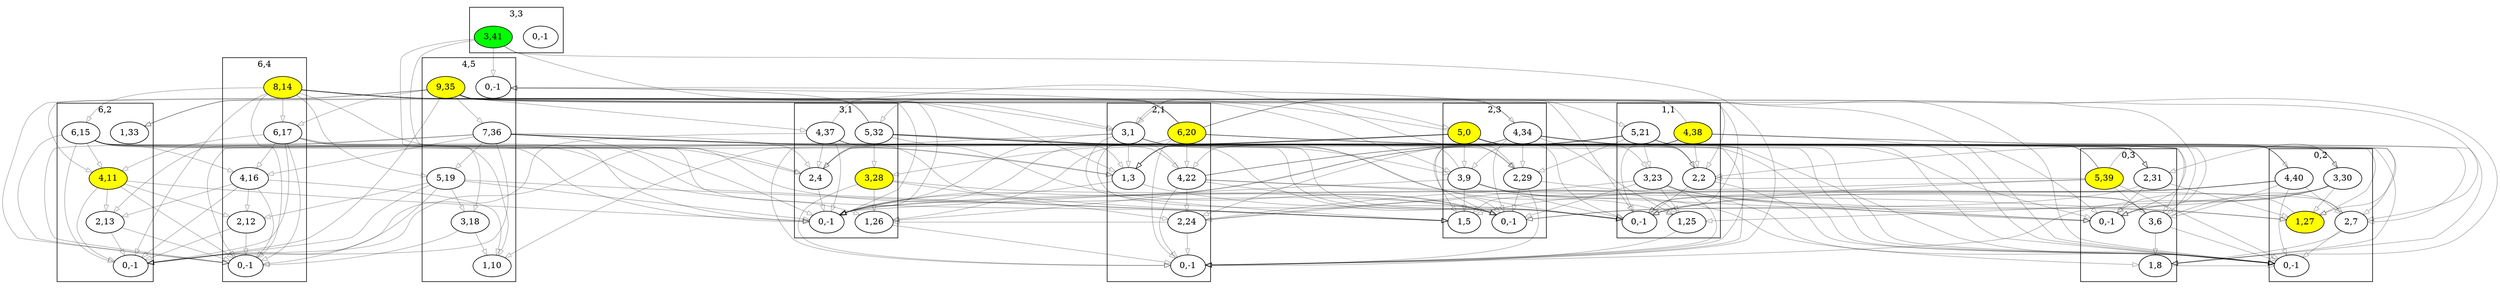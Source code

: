 digraph "example1.txt" {
	compound=true
	subgraph cluster2_3 {
		label="2,3"
		battery2_3_0 [label="0,-1" pos="5.6,8.399999999999999!"]
		battery2_3_1 [label="1,5" pos="6.6,8.399999999999999!"]
		battery2_3_2 [label="2,29" pos="7.6,8.399999999999999!"]
		battery2_3_3 [label="3,9" pos="5.6,7.399999999999999!"]
		battery2_3_4 [label="4,34" pos="6.6,7.399999999999999!"]
		battery2_3_5 [label="5,0" fillcolor=yellow pos="7.6,7.399999999999999!" style=filled]
	}
	subgraph cluster6_2 {
		label="6,2"
		battery6_2_0 [label="0,-1" pos="16.799999999999997,11.2!"]
		battery6_2_1 [label="1,33" pos="17.799999999999997,11.2!"]
		battery6_2_2 [label="2,13" pos="18.799999999999997,11.2!"]
		battery6_2_4 [label="4,11" fillcolor=yellow pos="16.799999999999997,10.2!" style=filled]
		battery6_2_6 [label="6,15" pos="17.799999999999997,10.2!"]
	}
	subgraph cluster6_4 {
		label="6,4"
		battery6_4_0 [label="0,-1" pos="16.799999999999997,5.6!"]
		battery6_4_2 [label="2,12" pos="17.799999999999997,5.6!"]
		battery6_4_4 [label="4,16" pos="18.799999999999997,5.6!"]
		battery6_4_6 [label="6,17" pos="16.799999999999997,4.6!"]
		battery6_4_8 [label="8,14" fillcolor=yellow pos="17.799999999999997,4.6!" style=filled]
	}
	subgraph cluster2_1 {
		label="2,1"
		battery2_1_0 [label="0,-1" pos="5.6,14.0!"]
		battery2_1_1 [label="1,3" pos="6.6,14.0!"]
		battery2_1_2 [label="2,24" pos="7.6,14.0!"]
		battery2_1_3 [label="3,1" pos="5.6,13.0!"]
		battery2_1_4 [label="4,22" pos="6.6,13.0!"]
		battery2_1_6 [label="6,20" fillcolor=yellow pos="7.6,13.0!" style=filled]
	}
	subgraph cluster4_5 {
		label="4,5"
		battery4_5_0 [label="0,-1" pos="11.2,2.8!"]
		battery4_5_1 [label="1,10" pos="12.2,2.8!"]
		battery4_5_3 [label="3,18" pos="13.2,2.8!"]
		battery4_5_5 [label="5,19" pos="11.2,1.7999999999999998!"]
		battery4_5_7 [label="7,36" pos="12.2,1.7999999999999998!"]
		battery4_5_9 [label="9,35" fillcolor=yellow pos="13.2,1.7999999999999998!" style=filled]
	}
	subgraph cluster3_1 {
		label="3,1"
		battery3_1_0 [label="0,-1" pos="8.399999999999999,14.0!"]
		battery3_1_1 [label="1,26" pos="9.399999999999999,14.0!"]
		battery3_1_2 [label="2,4" pos="10.399999999999999,14.0!"]
		battery3_1_3 [label="3,28" fillcolor=yellow pos="8.399999999999999,13.0!" style=filled]
		battery3_1_4 [label="4,37" pos="9.399999999999999,13.0!"]
		battery3_1_5 [label="5,32" pos="10.399999999999999,13.0!"]
	}
	subgraph cluster1_1 {
		label="1,1"
		battery1_1_0 [label="0,-1" pos="2.8,14.0!"]
		battery1_1_1 [label="1,25" pos="3.8,14.0!"]
		battery1_1_2 [label="2,2" pos="4.8,14.0!"]
		battery1_1_3 [label="3,23" pos="2.8,13.0!"]
		battery1_1_4 [label="4,38" fillcolor=yellow pos="3.8,13.0!" style=filled]
		battery1_1_5 [label="5,21" pos="4.8,13.0!"]
	}
	subgraph cluster0_2 {
		label="0,2"
		battery0_2_0 [label="0,-1" pos="0.0,11.2!"]
		battery0_2_1 [label="1,27" fillcolor=yellow pos="1.0,11.2!" style=filled]
		battery0_2_2 [label="2,7" pos="2.0,11.2!"]
		battery0_2_3 [label="3,30" pos="0.0,10.2!"]
		battery0_2_4 [label="4,40" pos="1.0,10.2!"]
	}
	subgraph cluster0_3 {
		label="0,3"
		battery0_3_0 [label="0,-1" pos="0.0,8.399999999999999!"]
		battery0_3_1 [label="1,8" pos="1.0,8.399999999999999!"]
		battery0_3_2 [label="2,31" pos="2.0,8.399999999999999!"]
		battery0_3_3 [label="3,6" pos="0.0,7.399999999999999!"]
		battery0_3_5 [label="5,39" fillcolor=yellow pos="1.0,7.399999999999999!" style=filled]
	}
	subgraph cluster3_3 {
		label="3,3"
		battery3_3_0 [label="0,-1" pos="8.399999999999999,8.399999999999999!"]
		battery3_3_3 [label="3,41" fillcolor=green pos="9.399999999999999,8.399999999999999!" style=filled]
	}
	battery2_3_5 -> battery2_1_3 [color="#00000055" fillcolor=none]
	battery2_3_5 -> battery0_3_3 [color="#00000055" fillcolor=none]
	battery2_3_5 -> battery1_1_2 [color="#00000055" fillcolor=none]
	battery2_3_5 -> battery3_1_2 [color="#00000055" fillcolor=none]
	battery2_3_5 -> battery0_2_2 [color="#00000055" fillcolor=none]
	battery2_3_5 -> battery6_2_0 [color="#00000055" fillcolor=none]
	battery2_3_5 -> battery6_4_0 [color="#00000055" fillcolor=none]
	battery2_3_5 -> battery1_1_0 [color="#00000055" fillcolor=none]
	battery2_3_5 -> battery3_1_0 [color="#00000055" fillcolor=none]
	battery2_3_5 -> battery0_2_0 [color="#00000055" fillcolor=none]
	battery2_3_5 -> battery4_5_1 [color="#00000055" fillcolor=none]
	battery2_3_5 -> battery2_3_3 [color="#00000055" fillcolor=none]
	battery2_3_3 -> battery2_1_1 [color="#00000055" fillcolor=none]
	battery2_3_3 -> battery0_3_1 [color="#00000055" fillcolor=none]
	battery2_3_3 -> battery1_1_0 [color="#00000055" fillcolor=none]
	battery2_3_3 -> battery3_1_0 [color="#00000055" fillcolor=none]
	battery2_3_3 -> battery0_2_0 [color="#00000055" fillcolor=none]
	battery2_3_3 -> battery2_3_1 [color="#00000055" fillcolor=none]
	battery2_3_2 -> battery2_1_0 [color="#00000055" fillcolor=none]
	battery2_3_2 -> battery0_3_0 [color="#00000055" fillcolor=none]
	battery2_3_2 -> battery2_3_0 [color="#00000055" fillcolor=none]
	battery2_3_4 -> battery2_1_2 [color="#00000055" fillcolor=none]
	battery2_3_4 -> battery0_3_2 [color="#00000055" fillcolor=none]
	battery2_3_4 -> battery1_1_1 [color="#00000055" fillcolor=none]
	battery2_3_4 -> battery3_1_1 [color="#00000055" fillcolor=none]
	battery2_3_4 -> battery0_2_1 [color="#00000055" fillcolor=none]
	battery2_3_4 -> battery4_5_0 [color="#00000055" fillcolor=none]
	battery2_3_4 -> battery2_1_0 [color="#00000055" fillcolor=none]
	battery2_3_4 -> battery0_3_0 [color="#00000055" fillcolor=none]
	battery2_3_4 -> battery2_3_2 [color="#00000055" fillcolor=none]
	battery2_3_4 -> battery2_3_0 [color="#00000055" fillcolor=none]
	battery6_2_4 -> battery6_4_2 [color="#00000055" fillcolor=none]
	battery6_2_4 -> battery3_1_0 [color="#00000055" fillcolor=none]
	battery6_2_4 -> battery6_4_0 [color="#00000055" fillcolor=none]
	battery6_2_4 -> battery6_2_2 [color="#00000055" fillcolor=none]
	battery6_2_4 -> battery6_2_0 [color="#00000055" fillcolor=none]
	battery6_2_2 -> battery6_4_0 [color="#00000055" fillcolor=none]
	battery6_2_2 -> battery6_2_0 [color="#00000055" fillcolor=none]
	battery6_2_6 -> battery6_4_4 [color="#00000055" fillcolor=none]
	battery6_2_6 -> battery3_1_2 [color="#00000055" fillcolor=none]
	battery6_2_6 -> battery2_1_1 [color="#00000055" fillcolor=none]
	battery6_2_6 -> battery1_1_0 [color="#00000055" fillcolor=none]
	battery6_2_6 -> battery0_2_0 [color="#00000055" fillcolor=none]
	battery6_2_6 -> battery3_1_0 [color="#00000055" fillcolor=none]
	battery6_2_6 -> battery6_4_0 [color="#00000055" fillcolor=none]
	battery6_2_6 -> battery2_3_1 [color="#00000055" fillcolor=none]
	battery6_2_6 -> battery4_5_1 [color="#00000055" fillcolor=none]
	battery6_2_6 -> battery6_2_4 [color="#00000055" fillcolor=none]
	battery6_2_6 -> battery6_2_0 [color="#00000055" fillcolor=none]
	battery6_4_2 -> battery6_2_0 [color="#00000055" fillcolor=none]
	battery6_4_2 -> battery6_4_0 [color="#00000055" fillcolor=none]
	battery6_4_8 -> battery6_2_6 [color="#00000055" fillcolor=none]
	battery6_4_8 -> battery4_5_5 [color="#00000055" fillcolor=none]
	battery6_4_8 -> battery2_3_3 [color="#00000055" fillcolor=none]
	battery6_4_8 -> battery3_1_2 [color="#00000055" fillcolor=none]
	battery6_4_8 -> battery2_1_1 [color="#00000055" fillcolor=none]
	battery6_4_8 -> battery0_3_1 [color="#00000055" fillcolor=none]
	battery6_4_8 -> battery1_1_0 [color="#00000055" fillcolor=none]
	battery6_4_8 -> battery0_2_0 [color="#00000055" fillcolor=none]
	battery6_4_8 -> battery3_1_0 [color="#00000055" fillcolor=none]
	battery6_4_8 -> battery6_2_0 [color="#00000055" fillcolor=none]
	battery6_4_8 -> battery6_4_6 [color="#00000055" fillcolor=none]
	battery6_4_8 -> battery6_4_0 [color="#00000055" fillcolor=none]
	battery6_4_4 -> battery6_2_2 [color="#00000055" fillcolor=none]
	battery6_4_4 -> battery6_2_0 [color="#00000055" fillcolor=none]
	battery6_4_4 -> battery4_5_1 [color="#00000055" fillcolor=none]
	battery6_4_4 -> battery6_4_2 [color="#00000055" fillcolor=none]
	battery6_4_4 -> battery6_4_0 [color="#00000055" fillcolor=none]
	battery6_4_6 -> battery6_2_4 [color="#00000055" fillcolor=none]
	battery6_4_6 -> battery4_5_3 [color="#00000055" fillcolor=none]
	battery6_4_6 -> battery3_1_0 [color="#00000055" fillcolor=none]
	battery6_4_6 -> battery6_2_0 [color="#00000055" fillcolor=none]
	battery6_4_6 -> battery2_3_1 [color="#00000055" fillcolor=none]
	battery6_4_6 -> battery6_4_4 [color="#00000055" fillcolor=none]
	battery6_4_6 -> battery6_4_0 [color="#00000055" fillcolor=none]
	battery2_1_3 -> battery1_1_2 [color="#00000055" fillcolor=none]
	battery2_1_3 -> battery3_1_2 [color="#00000055" fillcolor=none]
	battery2_1_3 -> battery0_2_0 [color="#00000055" fillcolor=none]
	battery2_1_3 -> battery1_1_0 [color="#00000055" fillcolor=none]
	battery2_1_3 -> battery3_1_0 [color="#00000055" fillcolor=none]
	battery2_1_3 -> battery2_3_1 [color="#00000055" fillcolor=none]
	battery2_1_3 -> battery2_1_1 [color="#00000055" fillcolor=none]
	battery2_1_1 -> battery1_1_0 [color="#00000055" fillcolor=none]
	battery2_1_1 -> battery3_1_0 [color="#00000055" fillcolor=none]
	battery2_1_6 -> battery1_1_5 [color="#00000055" fillcolor=none]
	battery2_1_6 -> battery3_1_5 [color="#00000055" fillcolor=none]
	battery2_1_6 -> battery2_3_4 [color="#00000055" fillcolor=none]
	battery2_1_6 -> battery0_2_3 [color="#00000055" fillcolor=none]
	battery2_1_6 -> battery0_3_2 [color="#00000055" fillcolor=none]
	battery2_1_6 -> battery4_5_0 [color="#00000055" fillcolor=none]
	battery2_1_6 -> battery0_3_0 [color="#00000055" fillcolor=none]
	battery2_1_6 -> battery2_3_0 [color="#00000055" fillcolor=none]
	battery2_1_6 -> battery6_2_1 [color="#00000055" fillcolor=none]
	battery2_1_6 -> battery2_1_4 [color="#00000055" fillcolor=none]
	battery2_1_6 -> battery2_1_0 [color="#00000055" fillcolor=none]
	battery2_1_4 -> battery1_1_3 [color="#00000055" fillcolor=none]
	battery2_1_4 -> battery3_1_3 [color="#00000055" fillcolor=none]
	battery2_1_4 -> battery2_3_2 [color="#00000055" fillcolor=none]
	battery2_1_4 -> battery0_2_1 [color="#00000055" fillcolor=none]
	battery2_1_4 -> battery0_3_0 [color="#00000055" fillcolor=none]
	battery2_1_4 -> battery2_3_0 [color="#00000055" fillcolor=none]
	battery2_1_4 -> battery2_1_2 [color="#00000055" fillcolor=none]
	battery2_1_4 -> battery2_1_0 [color="#00000055" fillcolor=none]
	battery2_1_2 -> battery1_1_1 [color="#00000055" fillcolor=none]
	battery2_1_2 -> battery3_1_1 [color="#00000055" fillcolor=none]
	battery2_1_2 -> battery2_3_0 [color="#00000055" fillcolor=none]
	battery2_1_2 -> battery2_1_0 [color="#00000055" fillcolor=none]
	battery4_5_3 -> battery6_4_0 [color="#00000055" fillcolor=none]
	battery4_5_3 -> battery4_5_1 [color="#00000055" fillcolor=none]
	battery4_5_5 -> battery6_4_2 [color="#00000055" fillcolor=none]
	battery4_5_5 -> battery3_1_0 [color="#00000055" fillcolor=none]
	battery4_5_5 -> battery6_2_0 [color="#00000055" fillcolor=none]
	battery4_5_5 -> battery6_4_0 [color="#00000055" fillcolor=none]
	battery4_5_5 -> battery2_3_1 [color="#00000055" fillcolor=none]
	battery4_5_5 -> battery4_5_3 [color="#00000055" fillcolor=none]
	battery4_5_9 -> battery6_4_6 [color="#00000055" fillcolor=none]
	battery4_5_9 -> battery2_3_5 [color="#00000055" fillcolor=none]
	battery4_5_9 -> battery3_1_4 [color="#00000055" fillcolor=none]
	battery4_5_9 -> battery6_2_4 [color="#00000055" fillcolor=none]
	battery4_5_9 -> battery2_1_3 [color="#00000055" fillcolor=none]
	battery4_5_9 -> battery0_3_3 [color="#00000055" fillcolor=none]
	battery4_5_9 -> battery1_1_2 [color="#00000055" fillcolor=none]
	battery4_5_9 -> battery0_2_2 [color="#00000055" fillcolor=none]
	battery4_5_9 -> battery1_1_0 [color="#00000055" fillcolor=none]
	battery4_5_9 -> battery0_2_0 [color="#00000055" fillcolor=none]
	battery4_5_9 -> battery3_1_0 [color="#00000055" fillcolor=none]
	battery4_5_9 -> battery6_2_0 [color="#00000055" fillcolor=none]
	battery4_5_9 -> battery6_4_0 [color="#00000055" fillcolor=none]
	battery4_5_9 -> battery4_5_7 [color="#00000055" fillcolor=none]
	battery4_5_7 -> battery6_4_4 [color="#00000055" fillcolor=none]
	battery4_5_7 -> battery2_3_3 [color="#00000055" fillcolor=none]
	battery4_5_7 -> battery3_1_2 [color="#00000055" fillcolor=none]
	battery4_5_7 -> battery6_2_2 [color="#00000055" fillcolor=none]
	battery4_5_7 -> battery2_1_1 [color="#00000055" fillcolor=none]
	battery4_5_7 -> battery0_3_1 [color="#00000055" fillcolor=none]
	battery4_5_7 -> battery1_1_0 [color="#00000055" fillcolor=none]
	battery4_5_7 -> battery0_2_0 [color="#00000055" fillcolor=none]
	battery4_5_7 -> battery3_1_0 [color="#00000055" fillcolor=none]
	battery4_5_7 -> battery6_2_0 [color="#00000055" fillcolor=none]
	battery4_5_7 -> battery6_4_0 [color="#00000055" fillcolor=none]
	battery4_5_7 -> battery4_5_5 [color="#00000055" fillcolor=none]
	battery3_1_2 -> battery2_1_1 [color="#00000055" fillcolor=none]
	battery3_1_2 -> battery3_1_0 [color="#00000055" fillcolor=none]
	battery3_1_1 -> battery2_1_0 [color="#00000055" fillcolor=none]
	battery3_1_3 -> battery2_1_2 [color="#00000055" fillcolor=none]
	battery3_1_3 -> battery2_3_0 [color="#00000055" fillcolor=none]
	battery3_1_3 -> battery2_1_0 [color="#00000055" fillcolor=none]
	battery3_1_3 -> battery3_1_1 [color="#00000055" fillcolor=none]
	battery3_1_5 -> battery2_1_4 [color="#00000055" fillcolor=none]
	battery3_1_5 -> battery2_3_2 [color="#00000055" fillcolor=none]
	battery3_1_5 -> battery1_1_1 [color="#00000055" fillcolor=none]
	battery3_1_5 -> battery0_2_1 [color="#00000055" fillcolor=none]
	battery3_1_5 -> battery4_5_0 [color="#00000055" fillcolor=none]
	battery3_1_5 -> battery0_3_0 [color="#00000055" fillcolor=none]
	battery3_1_5 -> battery2_3_0 [color="#00000055" fillcolor=none]
	battery3_1_5 -> battery2_1_0 [color="#00000055" fillcolor=none]
	battery3_1_5 -> battery6_2_1 [color="#00000055" fillcolor=none]
	battery3_1_5 -> battery3_1_3 [color="#00000055" fillcolor=none]
	battery3_1_4 -> battery2_1_3 [color="#00000055" fillcolor=none]
	battery3_1_4 -> battery1_1_0 [color="#00000055" fillcolor=none]
	battery3_1_4 -> battery6_2_0 [color="#00000055" fillcolor=none]
	battery3_1_4 -> battery0_2_0 [color="#00000055" fillcolor=none]
	battery3_1_4 -> battery2_3_1 [color="#00000055" fillcolor=none]
	battery3_1_4 -> battery3_1_2 [color="#00000055" fillcolor=none]
	battery3_1_4 -> battery3_1_0 [color="#00000055" fillcolor=none]
	battery1_1_2 -> battery2_1_1 [color="#00000055" fillcolor=none]
	battery1_1_2 -> battery0_2_0 [color="#00000055" fillcolor=none]
	battery1_1_2 -> battery1_1_0 [color="#00000055" fillcolor=none]
	battery1_1_5 -> battery2_1_4 [color="#00000055" fillcolor=none]
	battery1_1_5 -> battery0_2_3 [color="#00000055" fillcolor=none]
	battery1_1_5 -> battery2_3_2 [color="#00000055" fillcolor=none]
	battery1_1_5 -> battery0_3_2 [color="#00000055" fillcolor=none]
	battery1_1_5 -> battery3_1_1 [color="#00000055" fillcolor=none]
	battery1_1_5 -> battery2_3_0 [color="#00000055" fillcolor=none]
	battery1_1_5 -> battery0_3_0 [color="#00000055" fillcolor=none]
	battery1_1_5 -> battery2_1_0 [color="#00000055" fillcolor=none]
	battery1_1_5 -> battery1_1_3 [color="#00000055" fillcolor=none]
	battery1_1_3 -> battery2_1_2 [color="#00000055" fillcolor=none]
	battery1_1_3 -> battery0_2_1 [color="#00000055" fillcolor=none]
	battery1_1_3 -> battery2_3_0 [color="#00000055" fillcolor=none]
	battery1_1_3 -> battery0_3_0 [color="#00000055" fillcolor=none]
	battery1_1_3 -> battery2_1_0 [color="#00000055" fillcolor=none]
	battery1_1_3 -> battery1_1_1 [color="#00000055" fillcolor=none]
	battery1_1_1 -> battery2_1_0 [color="#00000055" fillcolor=none]
	battery1_1_4 -> battery2_1_3 [color="#00000055" fillcolor=none]
	battery1_1_4 -> battery0_2_2 [color="#00000055" fillcolor=none]
	battery1_1_4 -> battery0_3_1 [color="#00000055" fillcolor=none]
	battery1_1_4 -> battery3_1_0 [color="#00000055" fillcolor=none]
	battery1_1_4 -> battery0_2_0 [color="#00000055" fillcolor=none]
	battery1_1_4 -> battery2_3_1 [color="#00000055" fillcolor=none]
	battery1_1_4 -> battery1_1_2 [color="#00000055" fillcolor=none]
	battery1_1_4 -> battery1_1_0 [color="#00000055" fillcolor=none]
	battery0_2_2 -> battery0_3_1 [color="#00000055" fillcolor=none]
	battery0_2_2 -> battery1_1_0 [color="#00000055" fillcolor=none]
	battery0_2_2 -> battery0_2_0 [color="#00000055" fillcolor=none]
	battery0_2_1 -> battery0_3_0 [color="#00000055" fillcolor=none]
	battery0_2_3 -> battery0_3_2 [color="#00000055" fillcolor=none]
	battery0_2_3 -> battery1_1_1 [color="#00000055" fillcolor=none]
	battery0_2_3 -> battery2_1_0 [color="#00000055" fillcolor=none]
	battery0_2_3 -> battery2_3_0 [color="#00000055" fillcolor=none]
	battery0_2_3 -> battery0_3_0 [color="#00000055" fillcolor=none]
	battery0_2_3 -> battery0_2_1 [color="#00000055" fillcolor=none]
	battery0_2_4 -> battery0_3_3 [color="#00000055" fillcolor=none]
	battery0_2_4 -> battery1_1_2 [color="#00000055" fillcolor=none]
	battery0_2_4 -> battery2_1_1 [color="#00000055" fillcolor=none]
	battery0_2_4 -> battery3_1_0 [color="#00000055" fillcolor=none]
	battery0_2_4 -> battery1_1_0 [color="#00000055" fillcolor=none]
	battery0_2_4 -> battery2_3_1 [color="#00000055" fillcolor=none]
	battery0_2_4 -> battery0_2_2 [color="#00000055" fillcolor=none]
	battery0_2_4 -> battery0_2_0 [color="#00000055" fillcolor=none]
	battery0_3_3 -> battery0_2_2 [color="#00000055" fillcolor=none]
	battery0_3_3 -> battery1_1_0 [color="#00000055" fillcolor=none]
	battery0_3_3 -> battery0_2_0 [color="#00000055" fillcolor=none]
	battery0_3_3 -> battery2_3_1 [color="#00000055" fillcolor=none]
	battery0_3_3 -> battery0_3_1 [color="#00000055" fillcolor=none]
	battery0_3_1 -> battery0_2_0 [color="#00000055" fillcolor=none]
	battery0_3_2 -> battery0_2_1 [color="#00000055" fillcolor=none]
	battery0_3_2 -> battery2_3_0 [color="#00000055" fillcolor=none]
	battery0_3_2 -> battery0_3_0 [color="#00000055" fillcolor=none]
	battery0_3_5 -> battery0_2_4 [color="#00000055" fillcolor=none]
	battery0_3_5 -> battery2_3_3 [color="#00000055" fillcolor=none]
	battery0_3_5 -> battery1_1_2 [color="#00000055" fillcolor=none]
	battery0_3_5 -> battery2_1_1 [color="#00000055" fillcolor=none]
	battery0_3_5 -> battery3_1_0 [color="#00000055" fillcolor=none]
	battery0_3_5 -> battery1_1_0 [color="#00000055" fillcolor=none]
	battery0_3_5 -> battery0_2_0 [color="#00000055" fillcolor=none]
	battery0_3_5 -> battery0_3_3 [color="#00000055" fillcolor=none]
	battery3_3_3 -> battery2_3_2 [color="#00000055" fillcolor=none]
	battery3_3_3 -> battery3_1_1 [color="#00000055" fillcolor=none]
	battery3_3_3 -> battery2_1_0 [color="#00000055" fillcolor=none]
	battery3_3_3 -> battery4_5_0 [color="#00000055" fillcolor=none]
	battery3_3_3 -> battery2_3_0 [color="#00000055" fillcolor=none]
}
